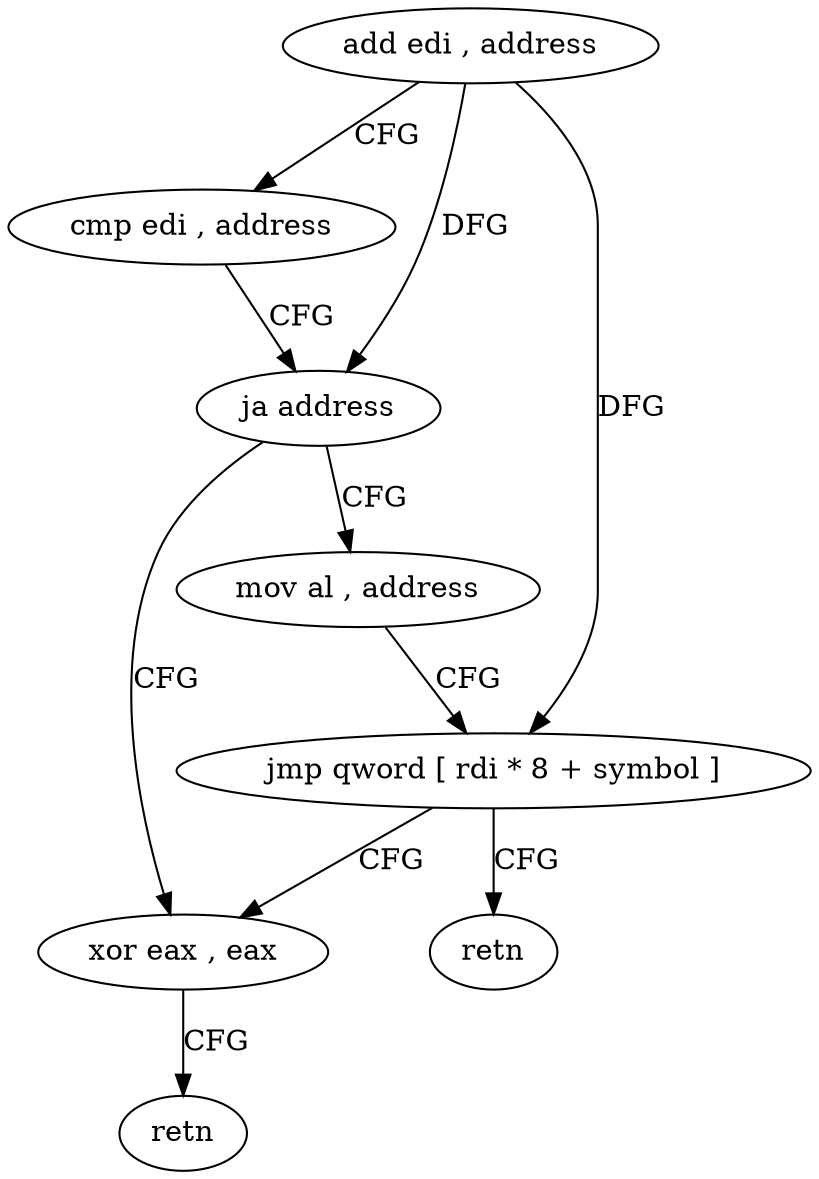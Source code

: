 digraph "func" {
"4216816" [label = "add edi , address" ]
"4216819" [label = "cmp edi , address" ]
"4216822" [label = "ja address" ]
"4216834" [label = "xor eax , eax" ]
"4216824" [label = "mov al , address" ]
"4216836" [label = "retn" ]
"4216826" [label = "jmp qword [ rdi * 8 + symbol ]" ]
"4216833" [label = "retn" ]
"4216816" -> "4216819" [ label = "CFG" ]
"4216816" -> "4216822" [ label = "DFG" ]
"4216816" -> "4216826" [ label = "DFG" ]
"4216819" -> "4216822" [ label = "CFG" ]
"4216822" -> "4216834" [ label = "CFG" ]
"4216822" -> "4216824" [ label = "CFG" ]
"4216834" -> "4216836" [ label = "CFG" ]
"4216824" -> "4216826" [ label = "CFG" ]
"4216826" -> "4216833" [ label = "CFG" ]
"4216826" -> "4216834" [ label = "CFG" ]
}
